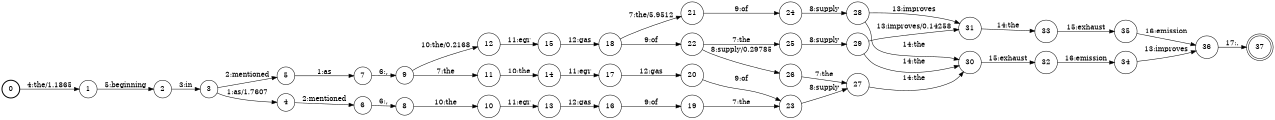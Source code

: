digraph FST {
rankdir = LR;
size = "8.5,11";
label = "";
center = 1;
orientation = Portrait;
ranksep = "0.4";
nodesep = "0.25";
0 [label = "0", shape = circle, style = bold, fontsize = 14]
	0 -> 1 [label = "4:the/1.1865", fontsize = 14];
1 [label = "1", shape = circle, style = solid, fontsize = 14]
	1 -> 2 [label = "5:beginning", fontsize = 14];
2 [label = "2", shape = circle, style = solid, fontsize = 14]
	2 -> 3 [label = "3:in", fontsize = 14];
3 [label = "3", shape = circle, style = solid, fontsize = 14]
	3 -> 4 [label = "1:as/1.7607", fontsize = 14];
	3 -> 5 [label = "2:mentioned", fontsize = 14];
4 [label = "4", shape = circle, style = solid, fontsize = 14]
	4 -> 6 [label = "2:mentioned", fontsize = 14];
5 [label = "5", shape = circle, style = solid, fontsize = 14]
	5 -> 7 [label = "1:as", fontsize = 14];
6 [label = "6", shape = circle, style = solid, fontsize = 14]
	6 -> 8 [label = "6:,", fontsize = 14];
7 [label = "7", shape = circle, style = solid, fontsize = 14]
	7 -> 9 [label = "6:,", fontsize = 14];
8 [label = "8", shape = circle, style = solid, fontsize = 14]
	8 -> 10 [label = "10:the", fontsize = 14];
9 [label = "9", shape = circle, style = solid, fontsize = 14]
	9 -> 11 [label = "7:the", fontsize = 14];
	9 -> 12 [label = "10:the/0.2168", fontsize = 14];
10 [label = "10", shape = circle, style = solid, fontsize = 14]
	10 -> 13 [label = "11:egr", fontsize = 14];
11 [label = "11", shape = circle, style = solid, fontsize = 14]
	11 -> 14 [label = "10:the", fontsize = 14];
12 [label = "12", shape = circle, style = solid, fontsize = 14]
	12 -> 15 [label = "11:egr", fontsize = 14];
13 [label = "13", shape = circle, style = solid, fontsize = 14]
	13 -> 16 [label = "12:gas", fontsize = 14];
14 [label = "14", shape = circle, style = solid, fontsize = 14]
	14 -> 17 [label = "11:egr", fontsize = 14];
15 [label = "15", shape = circle, style = solid, fontsize = 14]
	15 -> 18 [label = "12:gas", fontsize = 14];
16 [label = "16", shape = circle, style = solid, fontsize = 14]
	16 -> 19 [label = "9:of", fontsize = 14];
17 [label = "17", shape = circle, style = solid, fontsize = 14]
	17 -> 20 [label = "12:gas", fontsize = 14];
18 [label = "18", shape = circle, style = solid, fontsize = 14]
	18 -> 21 [label = "7:the/5.9512", fontsize = 14];
	18 -> 22 [label = "9:of", fontsize = 14];
19 [label = "19", shape = circle, style = solid, fontsize = 14]
	19 -> 23 [label = "7:the", fontsize = 14];
20 [label = "20", shape = circle, style = solid, fontsize = 14]
	20 -> 23 [label = "9:of", fontsize = 14];
21 [label = "21", shape = circle, style = solid, fontsize = 14]
	21 -> 24 [label = "9:of", fontsize = 14];
22 [label = "22", shape = circle, style = solid, fontsize = 14]
	22 -> 25 [label = "7:the", fontsize = 14];
	22 -> 26 [label = "8:supply/0.29785", fontsize = 14];
23 [label = "23", shape = circle, style = solid, fontsize = 14]
	23 -> 27 [label = "8:supply", fontsize = 14];
24 [label = "24", shape = circle, style = solid, fontsize = 14]
	24 -> 28 [label = "8:supply", fontsize = 14];
25 [label = "25", shape = circle, style = solid, fontsize = 14]
	25 -> 29 [label = "8:supply", fontsize = 14];
26 [label = "26", shape = circle, style = solid, fontsize = 14]
	26 -> 27 [label = "7:the", fontsize = 14];
27 [label = "27", shape = circle, style = solid, fontsize = 14]
	27 -> 30 [label = "14:the", fontsize = 14];
28 [label = "28", shape = circle, style = solid, fontsize = 14]
	28 -> 30 [label = "14:the", fontsize = 14];
	28 -> 31 [label = "13:improves", fontsize = 14];
29 [label = "29", shape = circle, style = solid, fontsize = 14]
	29 -> 30 [label = "14:the", fontsize = 14];
	29 -> 31 [label = "13:improves/0.14258", fontsize = 14];
30 [label = "30", shape = circle, style = solid, fontsize = 14]
	30 -> 32 [label = "15:exhaust", fontsize = 14];
31 [label = "31", shape = circle, style = solid, fontsize = 14]
	31 -> 33 [label = "14:the", fontsize = 14];
32 [label = "32", shape = circle, style = solid, fontsize = 14]
	32 -> 34 [label = "16:emission", fontsize = 14];
33 [label = "33", shape = circle, style = solid, fontsize = 14]
	33 -> 35 [label = "15:exhaust", fontsize = 14];
34 [label = "34", shape = circle, style = solid, fontsize = 14]
	34 -> 36 [label = "13:improves", fontsize = 14];
35 [label = "35", shape = circle, style = solid, fontsize = 14]
	35 -> 36 [label = "16:emission", fontsize = 14];
36 [label = "36", shape = circle, style = solid, fontsize = 14]
	36 -> 37 [label = "17:.", fontsize = 14];
37 [label = "37", shape = doublecircle, style = solid, fontsize = 14]
}
